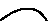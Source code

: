 
defaultfont:="ptmr8r";
warningcheck:=0;
beginfig(1)
u=2.5cm;
path p;
p= (0,0) {dir 130}..
   {dir -130}(0.25u,0){dir 130}..
   {dir -130}(0.5u,0){dir 130}..
   {dir -130}(0.75u,0){dir 130}..
   {dir -130}(u,0);
draw p rotated -90;
endfig;
end;
